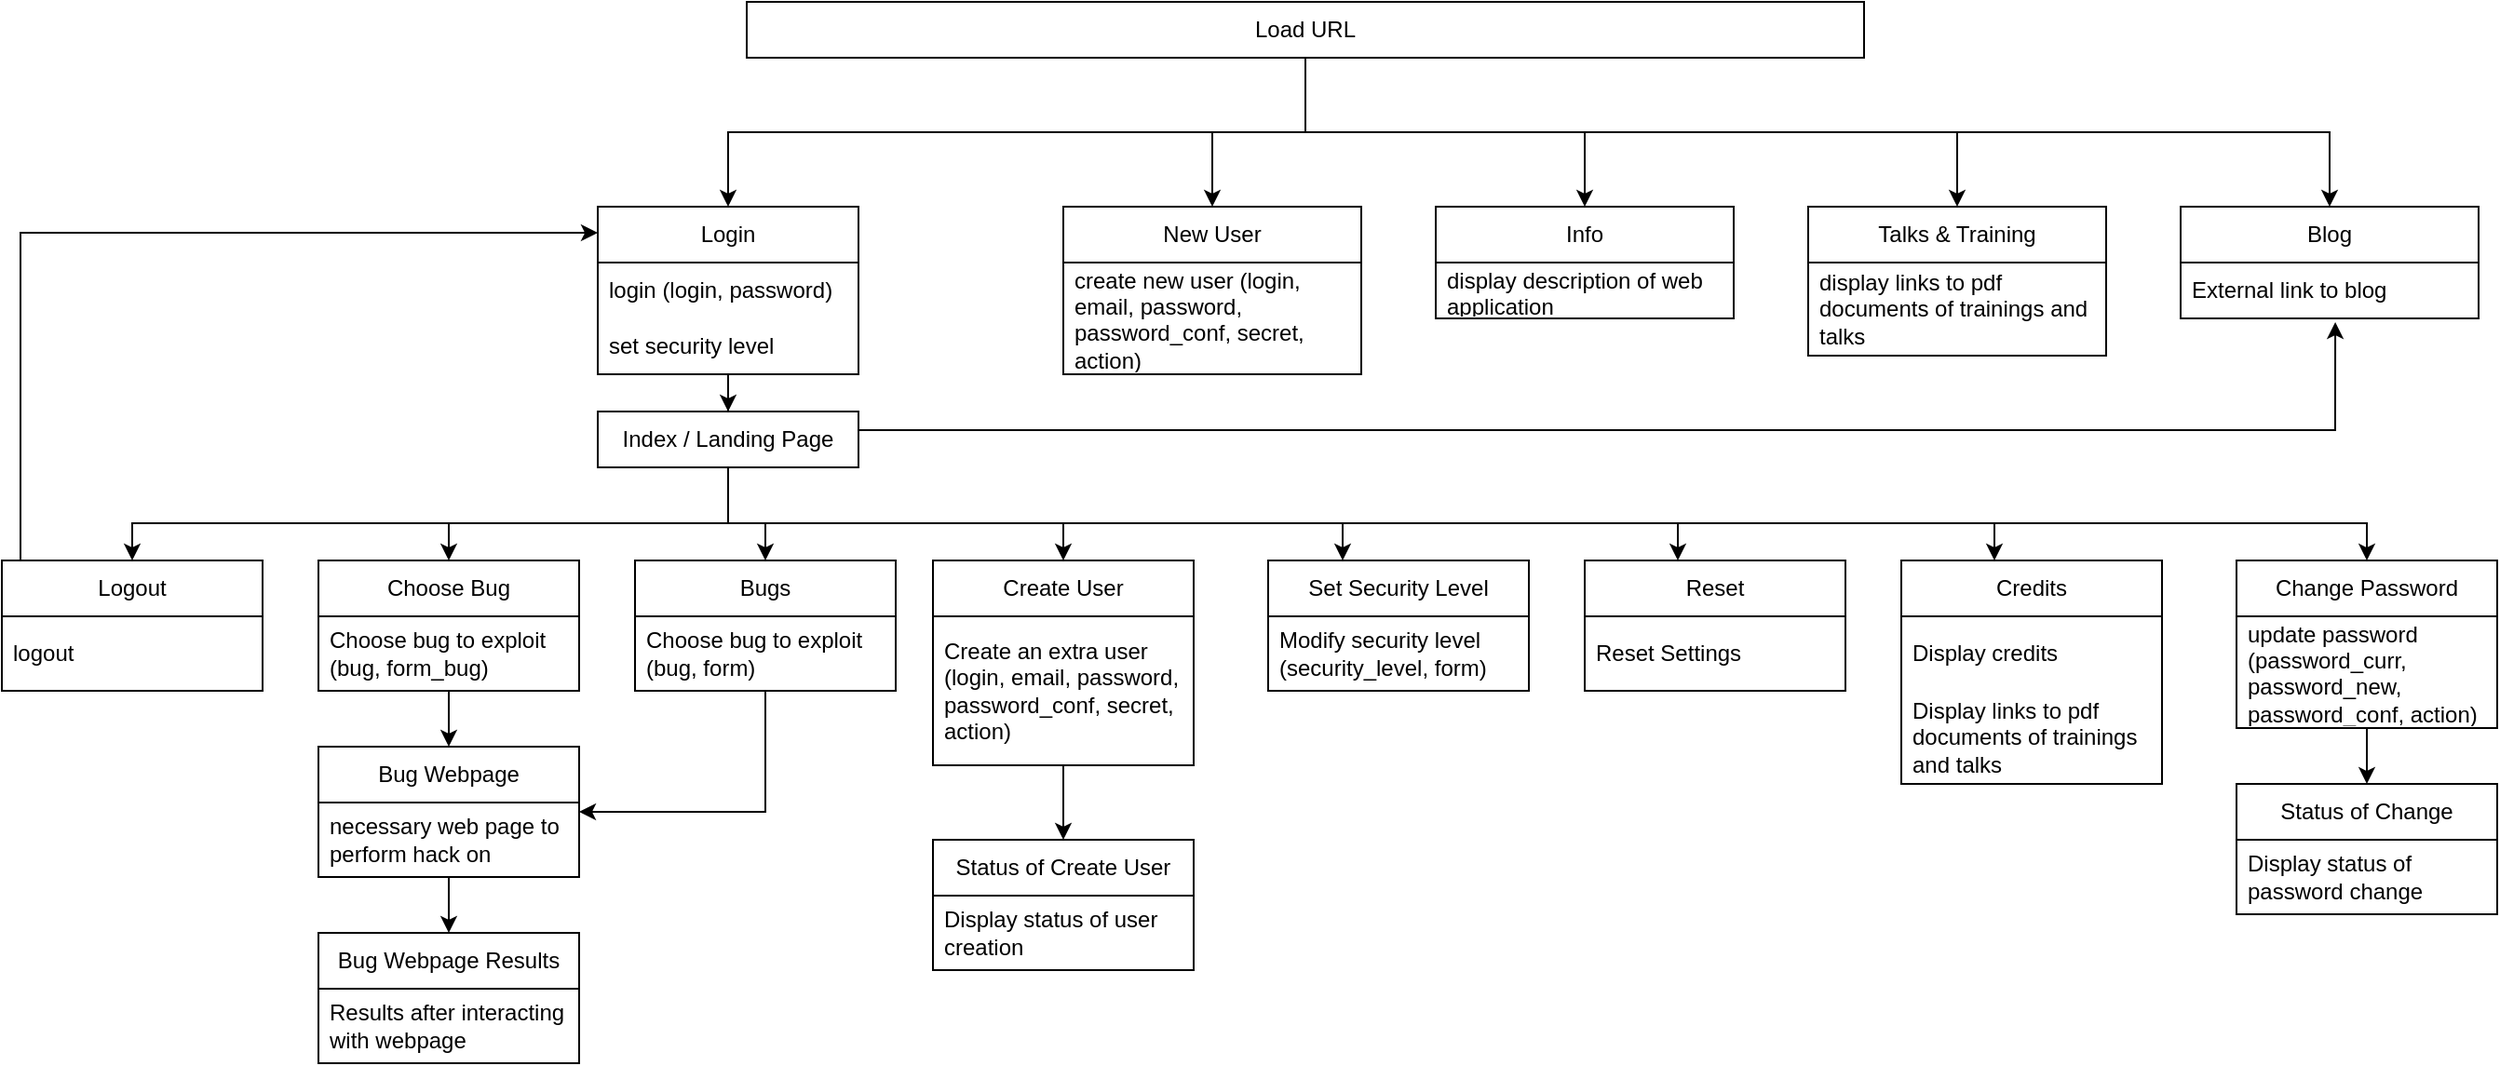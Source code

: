<mxfile version="23.1.4" type="google">
  <diagram name="Page-1" id="dHcFzqri0TYT8PuIeERV">
    <mxGraphModel grid="1" page="1" gridSize="10" guides="1" tooltips="1" connect="1" arrows="1" fold="1" pageScale="1" pageWidth="850" pageHeight="1100" math="0" shadow="0">
      <root>
        <mxCell id="0" />
        <mxCell id="1" parent="0" />
        <mxCell id="ZsHar_ET8EySAVlPUovQ-33" value="" style="edgeStyle=orthogonalEdgeStyle;rounded=0;orthogonalLoop=1;jettySize=auto;html=1;" edge="1" parent="1" source="ZsHar_ET8EySAVlPUovQ-5" target="ZsHar_ET8EySAVlPUovQ-32">
          <mxGeometry relative="1" as="geometry" />
        </mxCell>
        <mxCell id="ZsHar_ET8EySAVlPUovQ-5" value="Login" style="swimlane;fontStyle=0;childLayout=stackLayout;horizontal=1;startSize=30;horizontalStack=0;resizeParent=1;resizeParentMax=0;resizeLast=0;collapsible=1;marginBottom=0;whiteSpace=wrap;html=1;" vertex="1" parent="1">
          <mxGeometry x="30" y="160" width="140" height="90" as="geometry" />
        </mxCell>
        <mxCell id="ZsHar_ET8EySAVlPUovQ-6" value="login (login, password)" style="text;strokeColor=none;fillColor=none;align=left;verticalAlign=middle;spacingLeft=4;spacingRight=4;overflow=hidden;points=[[0,0.5],[1,0.5]];portConstraint=eastwest;rotatable=0;whiteSpace=wrap;html=1;" vertex="1" parent="ZsHar_ET8EySAVlPUovQ-5">
          <mxGeometry y="30" width="140" height="30" as="geometry" />
        </mxCell>
        <mxCell id="ZsHar_ET8EySAVlPUovQ-7" value="set security level" style="text;strokeColor=none;fillColor=none;align=left;verticalAlign=middle;spacingLeft=4;spacingRight=4;overflow=hidden;points=[[0,0.5],[1,0.5]];portConstraint=eastwest;rotatable=0;whiteSpace=wrap;html=1;" vertex="1" parent="ZsHar_ET8EySAVlPUovQ-5">
          <mxGeometry y="60" width="140" height="30" as="geometry" />
        </mxCell>
        <mxCell id="ZsHar_ET8EySAVlPUovQ-9" value="New User" style="swimlane;fontStyle=0;childLayout=stackLayout;horizontal=1;startSize=30;horizontalStack=0;resizeParent=1;resizeParentMax=0;resizeLast=0;collapsible=1;marginBottom=0;whiteSpace=wrap;html=1;" vertex="1" parent="1">
          <mxGeometry x="280" y="160" width="160" height="90" as="geometry" />
        </mxCell>
        <mxCell id="ZsHar_ET8EySAVlPUovQ-10" value="create new user (login, email, password, password_conf, secret, action)" style="text;strokeColor=none;fillColor=none;align=left;verticalAlign=middle;spacingLeft=4;spacingRight=4;overflow=hidden;points=[[0,0.5],[1,0.5]];portConstraint=eastwest;rotatable=0;whiteSpace=wrap;html=1;" vertex="1" parent="ZsHar_ET8EySAVlPUovQ-9">
          <mxGeometry y="30" width="160" height="60" as="geometry" />
        </mxCell>
        <mxCell id="ZsHar_ET8EySAVlPUovQ-13" style="edgeStyle=orthogonalEdgeStyle;rounded=0;orthogonalLoop=1;jettySize=auto;html=1;" edge="1" parent="1" source="ZsHar_ET8EySAVlPUovQ-12" target="ZsHar_ET8EySAVlPUovQ-5">
          <mxGeometry relative="1" as="geometry" />
        </mxCell>
        <mxCell id="ZsHar_ET8EySAVlPUovQ-14" style="edgeStyle=orthogonalEdgeStyle;rounded=0;orthogonalLoop=1;jettySize=auto;html=1;entryX=0.5;entryY=0;entryDx=0;entryDy=0;" edge="1" parent="1" source="ZsHar_ET8EySAVlPUovQ-12" target="ZsHar_ET8EySAVlPUovQ-9">
          <mxGeometry relative="1" as="geometry" />
        </mxCell>
        <mxCell id="ZsHar_ET8EySAVlPUovQ-17" style="edgeStyle=orthogonalEdgeStyle;rounded=0;orthogonalLoop=1;jettySize=auto;html=1;" edge="1" parent="1" source="ZsHar_ET8EySAVlPUovQ-12" target="ZsHar_ET8EySAVlPUovQ-15">
          <mxGeometry relative="1" as="geometry" />
        </mxCell>
        <mxCell id="ZsHar_ET8EySAVlPUovQ-20" style="edgeStyle=orthogonalEdgeStyle;rounded=0;orthogonalLoop=1;jettySize=auto;html=1;" edge="1" parent="1" source="ZsHar_ET8EySAVlPUovQ-12" target="ZsHar_ET8EySAVlPUovQ-18">
          <mxGeometry relative="1" as="geometry" />
        </mxCell>
        <mxCell id="ZsHar_ET8EySAVlPUovQ-42" style="edgeStyle=orthogonalEdgeStyle;rounded=0;orthogonalLoop=1;jettySize=auto;html=1;" edge="1" parent="1" source="ZsHar_ET8EySAVlPUovQ-12" target="ZsHar_ET8EySAVlPUovQ-40">
          <mxGeometry relative="1" as="geometry">
            <Array as="points">
              <mxPoint x="410" y="120" />
              <mxPoint x="960" y="120" />
            </Array>
          </mxGeometry>
        </mxCell>
        <mxCell id="ZsHar_ET8EySAVlPUovQ-12" value="Load URL" style="rounded=0;whiteSpace=wrap;html=1;" vertex="1" parent="1">
          <mxGeometry x="110" y="50" width="600" height="30" as="geometry" />
        </mxCell>
        <mxCell id="ZsHar_ET8EySAVlPUovQ-15" value="Info" style="swimlane;fontStyle=0;childLayout=stackLayout;horizontal=1;startSize=30;horizontalStack=0;resizeParent=1;resizeParentMax=0;resizeLast=0;collapsible=1;marginBottom=0;whiteSpace=wrap;html=1;" vertex="1" parent="1">
          <mxGeometry x="480" y="160" width="160" height="60" as="geometry" />
        </mxCell>
        <mxCell id="ZsHar_ET8EySAVlPUovQ-16" value="display description of web application" style="text;strokeColor=none;fillColor=none;align=left;verticalAlign=middle;spacingLeft=4;spacingRight=4;overflow=hidden;points=[[0,0.5],[1,0.5]];portConstraint=eastwest;rotatable=0;whiteSpace=wrap;html=1;" vertex="1" parent="ZsHar_ET8EySAVlPUovQ-15">
          <mxGeometry y="30" width="160" height="30" as="geometry" />
        </mxCell>
        <mxCell id="ZsHar_ET8EySAVlPUovQ-18" value="Talks &amp;amp; Training" style="swimlane;fontStyle=0;childLayout=stackLayout;horizontal=1;startSize=30;horizontalStack=0;resizeParent=1;resizeParentMax=0;resizeLast=0;collapsible=1;marginBottom=0;whiteSpace=wrap;html=1;" vertex="1" parent="1">
          <mxGeometry x="680" y="160" width="160" height="80" as="geometry" />
        </mxCell>
        <mxCell id="ZsHar_ET8EySAVlPUovQ-19" value="display links to pdf documents of trainings and talks" style="text;strokeColor=none;fillColor=none;align=left;verticalAlign=middle;spacingLeft=4;spacingRight=4;overflow=hidden;points=[[0,0.5],[1,0.5]];portConstraint=eastwest;rotatable=0;whiteSpace=wrap;html=1;" vertex="1" parent="ZsHar_ET8EySAVlPUovQ-18">
          <mxGeometry y="30" width="160" height="50" as="geometry" />
        </mxCell>
        <mxCell id="ZsHar_ET8EySAVlPUovQ-77" style="edgeStyle=orthogonalEdgeStyle;rounded=0;orthogonalLoop=1;jettySize=auto;html=1;entryX=1;entryY=0.5;entryDx=0;entryDy=0;" edge="1" parent="1" source="ZsHar_ET8EySAVlPUovQ-21" target="ZsHar_ET8EySAVlPUovQ-71">
          <mxGeometry relative="1" as="geometry">
            <Array as="points">
              <mxPoint x="120" y="485" />
            </Array>
          </mxGeometry>
        </mxCell>
        <mxCell id="ZsHar_ET8EySAVlPUovQ-21" value="Bugs" style="swimlane;fontStyle=0;childLayout=stackLayout;horizontal=1;startSize=30;horizontalStack=0;resizeParent=1;resizeParentMax=0;resizeLast=0;collapsible=1;marginBottom=0;whiteSpace=wrap;html=1;" vertex="1" parent="1">
          <mxGeometry x="50" y="350" width="140" height="70" as="geometry" />
        </mxCell>
        <mxCell id="ZsHar_ET8EySAVlPUovQ-22" value="Choose bug to exploit (bug, form)" style="text;strokeColor=none;fillColor=none;align=left;verticalAlign=middle;spacingLeft=4;spacingRight=4;overflow=hidden;points=[[0,0.5],[1,0.5]];portConstraint=eastwest;rotatable=0;whiteSpace=wrap;html=1;" vertex="1" parent="ZsHar_ET8EySAVlPUovQ-21">
          <mxGeometry y="30" width="140" height="40" as="geometry" />
        </mxCell>
        <mxCell id="ZsHar_ET8EySAVlPUovQ-67" style="edgeStyle=orthogonalEdgeStyle;rounded=0;orthogonalLoop=1;jettySize=auto;html=1;entryX=0.5;entryY=0;entryDx=0;entryDy=0;" edge="1" parent="1" source="ZsHar_ET8EySAVlPUovQ-25" target="ZsHar_ET8EySAVlPUovQ-65">
          <mxGeometry relative="1" as="geometry" />
        </mxCell>
        <mxCell id="ZsHar_ET8EySAVlPUovQ-25" value="Create User" style="swimlane;fontStyle=0;childLayout=stackLayout;horizontal=1;startSize=30;horizontalStack=0;resizeParent=1;resizeParentMax=0;resizeLast=0;collapsible=1;marginBottom=0;whiteSpace=wrap;html=1;" vertex="1" parent="1">
          <mxGeometry x="210" y="350" width="140" height="110" as="geometry" />
        </mxCell>
        <mxCell id="ZsHar_ET8EySAVlPUovQ-26" value="Create an extra user (login, email, password, password_conf, secret, action)" style="text;strokeColor=none;fillColor=none;align=left;verticalAlign=middle;spacingLeft=4;spacingRight=4;overflow=hidden;points=[[0,0.5],[1,0.5]];portConstraint=eastwest;rotatable=0;whiteSpace=wrap;html=1;" vertex="1" parent="ZsHar_ET8EySAVlPUovQ-25">
          <mxGeometry y="30" width="140" height="80" as="geometry" />
        </mxCell>
        <mxCell id="ZsHar_ET8EySAVlPUovQ-29" value="Set Security Level" style="swimlane;fontStyle=0;childLayout=stackLayout;horizontal=1;startSize=30;horizontalStack=0;resizeParent=1;resizeParentMax=0;resizeLast=0;collapsible=1;marginBottom=0;whiteSpace=wrap;html=1;" vertex="1" parent="1">
          <mxGeometry x="390" y="350" width="140" height="70" as="geometry" />
        </mxCell>
        <mxCell id="ZsHar_ET8EySAVlPUovQ-30" value="Modify security level (security_level, form)" style="text;strokeColor=none;fillColor=none;align=left;verticalAlign=middle;spacingLeft=4;spacingRight=4;overflow=hidden;points=[[0,0.5],[1,0.5]];portConstraint=eastwest;rotatable=0;whiteSpace=wrap;html=1;" vertex="1" parent="ZsHar_ET8EySAVlPUovQ-29">
          <mxGeometry y="30" width="140" height="40" as="geometry" />
        </mxCell>
        <mxCell id="ZsHar_ET8EySAVlPUovQ-36" style="edgeStyle=orthogonalEdgeStyle;rounded=0;orthogonalLoop=1;jettySize=auto;html=1;exitX=0.5;exitY=1;exitDx=0;exitDy=0;" edge="1" parent="1" source="ZsHar_ET8EySAVlPUovQ-32" target="ZsHar_ET8EySAVlPUovQ-29">
          <mxGeometry relative="1" as="geometry">
            <mxPoint x="300" y="300" as="sourcePoint" />
            <Array as="points">
              <mxPoint x="100" y="330" />
              <mxPoint x="430" y="330" />
            </Array>
          </mxGeometry>
        </mxCell>
        <mxCell id="ZsHar_ET8EySAVlPUovQ-39" style="edgeStyle=orthogonalEdgeStyle;rounded=0;orthogonalLoop=1;jettySize=auto;html=1;" edge="1" parent="1" target="ZsHar_ET8EySAVlPUovQ-37">
          <mxGeometry relative="1" as="geometry">
            <mxPoint x="100" y="300" as="sourcePoint" />
            <Array as="points">
              <mxPoint x="100" y="330" />
              <mxPoint x="610" y="330" />
            </Array>
          </mxGeometry>
        </mxCell>
        <mxCell id="ZsHar_ET8EySAVlPUovQ-43" style="edgeStyle=orthogonalEdgeStyle;rounded=0;orthogonalLoop=1;jettySize=auto;html=1;entryX=0.519;entryY=1.067;entryDx=0;entryDy=0;entryPerimeter=0;" edge="1" parent="1" source="ZsHar_ET8EySAVlPUovQ-32" target="ZsHar_ET8EySAVlPUovQ-41">
          <mxGeometry relative="1" as="geometry">
            <Array as="points">
              <mxPoint x="963" y="280" />
            </Array>
          </mxGeometry>
        </mxCell>
        <mxCell id="ZsHar_ET8EySAVlPUovQ-47" style="edgeStyle=orthogonalEdgeStyle;rounded=0;orthogonalLoop=1;jettySize=auto;html=1;exitX=0.5;exitY=1;exitDx=0;exitDy=0;" edge="1" parent="1" source="ZsHar_ET8EySAVlPUovQ-32" target="ZsHar_ET8EySAVlPUovQ-44">
          <mxGeometry relative="1" as="geometry">
            <mxPoint x="300" y="300" as="sourcePoint" />
            <Array as="points">
              <mxPoint x="100" y="330" />
              <mxPoint x="780" y="330" />
            </Array>
          </mxGeometry>
        </mxCell>
        <mxCell id="ZsHar_ET8EySAVlPUovQ-51" style="edgeStyle=orthogonalEdgeStyle;rounded=0;orthogonalLoop=1;jettySize=auto;html=1;entryX=0.5;entryY=0;entryDx=0;entryDy=0;" edge="1" parent="1" source="ZsHar_ET8EySAVlPUovQ-32" target="ZsHar_ET8EySAVlPUovQ-49">
          <mxGeometry relative="1" as="geometry">
            <Array as="points">
              <mxPoint x="100" y="330" />
              <mxPoint x="-220" y="330" />
            </Array>
          </mxGeometry>
        </mxCell>
        <mxCell id="ZsHar_ET8EySAVlPUovQ-54" style="edgeStyle=orthogonalEdgeStyle;rounded=0;orthogonalLoop=1;jettySize=auto;html=1;entryX=0.5;entryY=0;entryDx=0;entryDy=0;" edge="1" parent="1" source="ZsHar_ET8EySAVlPUovQ-32" target="ZsHar_ET8EySAVlPUovQ-21">
          <mxGeometry relative="1" as="geometry">
            <Array as="points">
              <mxPoint x="100" y="330" />
              <mxPoint x="120" y="330" />
            </Array>
          </mxGeometry>
        </mxCell>
        <mxCell id="ZsHar_ET8EySAVlPUovQ-55" style="edgeStyle=orthogonalEdgeStyle;rounded=0;orthogonalLoop=1;jettySize=auto;html=1;" edge="1" parent="1" source="ZsHar_ET8EySAVlPUovQ-32" target="ZsHar_ET8EySAVlPUovQ-25">
          <mxGeometry relative="1" as="geometry">
            <Array as="points">
              <mxPoint x="100" y="330" />
              <mxPoint x="280" y="330" />
            </Array>
          </mxGeometry>
        </mxCell>
        <mxCell id="ZsHar_ET8EySAVlPUovQ-58" style="edgeStyle=orthogonalEdgeStyle;rounded=0;orthogonalLoop=1;jettySize=auto;html=1;" edge="1" parent="1" source="ZsHar_ET8EySAVlPUovQ-32" target="ZsHar_ET8EySAVlPUovQ-56">
          <mxGeometry relative="1" as="geometry">
            <Array as="points">
              <mxPoint x="100" y="330" />
              <mxPoint x="980" y="330" />
            </Array>
          </mxGeometry>
        </mxCell>
        <mxCell id="ZsHar_ET8EySAVlPUovQ-70" style="edgeStyle=orthogonalEdgeStyle;rounded=0;orthogonalLoop=1;jettySize=auto;html=1;entryX=0.5;entryY=0;entryDx=0;entryDy=0;" edge="1" parent="1" source="ZsHar_ET8EySAVlPUovQ-32" target="ZsHar_ET8EySAVlPUovQ-68">
          <mxGeometry relative="1" as="geometry">
            <Array as="points">
              <mxPoint x="100" y="330" />
              <mxPoint x="-50" y="330" />
            </Array>
          </mxGeometry>
        </mxCell>
        <mxCell id="ZsHar_ET8EySAVlPUovQ-32" value="Index / Landing Page" style="rounded=0;whiteSpace=wrap;html=1;" vertex="1" parent="1">
          <mxGeometry x="30" y="270" width="140" height="30" as="geometry" />
        </mxCell>
        <mxCell id="ZsHar_ET8EySAVlPUovQ-37" value="Reset" style="swimlane;fontStyle=0;childLayout=stackLayout;horizontal=1;startSize=30;horizontalStack=0;resizeParent=1;resizeParentMax=0;resizeLast=0;collapsible=1;marginBottom=0;whiteSpace=wrap;html=1;" vertex="1" parent="1">
          <mxGeometry x="560" y="350" width="140" height="70" as="geometry" />
        </mxCell>
        <mxCell id="ZsHar_ET8EySAVlPUovQ-38" value="Reset Settings" style="text;strokeColor=none;fillColor=none;align=left;verticalAlign=middle;spacingLeft=4;spacingRight=4;overflow=hidden;points=[[0,0.5],[1,0.5]];portConstraint=eastwest;rotatable=0;whiteSpace=wrap;html=1;" vertex="1" parent="ZsHar_ET8EySAVlPUovQ-37">
          <mxGeometry y="30" width="140" height="40" as="geometry" />
        </mxCell>
        <mxCell id="ZsHar_ET8EySAVlPUovQ-40" value="Blog" style="swimlane;fontStyle=0;childLayout=stackLayout;horizontal=1;startSize=30;horizontalStack=0;resizeParent=1;resizeParentMax=0;resizeLast=0;collapsible=1;marginBottom=0;whiteSpace=wrap;html=1;" vertex="1" parent="1">
          <mxGeometry x="880" y="160" width="160" height="60" as="geometry" />
        </mxCell>
        <mxCell id="ZsHar_ET8EySAVlPUovQ-41" value="External link to blog" style="text;strokeColor=none;fillColor=none;align=left;verticalAlign=middle;spacingLeft=4;spacingRight=4;overflow=hidden;points=[[0,0.5],[1,0.5]];portConstraint=eastwest;rotatable=0;whiteSpace=wrap;html=1;" vertex="1" parent="ZsHar_ET8EySAVlPUovQ-40">
          <mxGeometry y="30" width="160" height="30" as="geometry" />
        </mxCell>
        <mxCell id="ZsHar_ET8EySAVlPUovQ-44" value="Credits" style="swimlane;fontStyle=0;childLayout=stackLayout;horizontal=1;startSize=30;horizontalStack=0;resizeParent=1;resizeParentMax=0;resizeLast=0;collapsible=1;marginBottom=0;whiteSpace=wrap;html=1;" vertex="1" parent="1">
          <mxGeometry x="730" y="350" width="140" height="120" as="geometry" />
        </mxCell>
        <mxCell id="ZsHar_ET8EySAVlPUovQ-45" value="Display credits" style="text;strokeColor=none;fillColor=none;align=left;verticalAlign=middle;spacingLeft=4;spacingRight=4;overflow=hidden;points=[[0,0.5],[1,0.5]];portConstraint=eastwest;rotatable=0;whiteSpace=wrap;html=1;" vertex="1" parent="ZsHar_ET8EySAVlPUovQ-44">
          <mxGeometry y="30" width="140" height="40" as="geometry" />
        </mxCell>
        <mxCell id="ZsHar_ET8EySAVlPUovQ-46" value="Display links to pdf documents of trainings and talks" style="text;strokeColor=none;fillColor=none;align=left;verticalAlign=middle;spacingLeft=4;spacingRight=4;overflow=hidden;points=[[0,0.5],[1,0.5]];portConstraint=eastwest;rotatable=0;whiteSpace=wrap;html=1;" vertex="1" parent="ZsHar_ET8EySAVlPUovQ-44">
          <mxGeometry y="70" width="140" height="50" as="geometry" />
        </mxCell>
        <mxCell id="ZsHar_ET8EySAVlPUovQ-49" value="Logout" style="swimlane;fontStyle=0;childLayout=stackLayout;horizontal=1;startSize=30;horizontalStack=0;resizeParent=1;resizeParentMax=0;resizeLast=0;collapsible=1;marginBottom=0;whiteSpace=wrap;html=1;" vertex="1" parent="1">
          <mxGeometry x="-290" y="350" width="140" height="70" as="geometry" />
        </mxCell>
        <mxCell id="ZsHar_ET8EySAVlPUovQ-50" value="logout" style="text;strokeColor=none;fillColor=none;align=left;verticalAlign=middle;spacingLeft=4;spacingRight=4;overflow=hidden;points=[[0,0.5],[1,0.5]];portConstraint=eastwest;rotatable=0;whiteSpace=wrap;html=1;" vertex="1" parent="ZsHar_ET8EySAVlPUovQ-49">
          <mxGeometry y="30" width="140" height="40" as="geometry" />
        </mxCell>
        <mxCell id="ZsHar_ET8EySAVlPUovQ-53" style="edgeStyle=orthogonalEdgeStyle;rounded=0;orthogonalLoop=1;jettySize=auto;html=1;entryX=0;entryY=0.156;entryDx=0;entryDy=0;entryPerimeter=0;" edge="1" parent="1" source="ZsHar_ET8EySAVlPUovQ-49" target="ZsHar_ET8EySAVlPUovQ-5">
          <mxGeometry relative="1" as="geometry">
            <Array as="points">
              <mxPoint x="-280" y="174" />
            </Array>
          </mxGeometry>
        </mxCell>
        <mxCell id="ZsHar_ET8EySAVlPUovQ-62" style="edgeStyle=orthogonalEdgeStyle;rounded=0;orthogonalLoop=1;jettySize=auto;html=1;entryX=0.5;entryY=0;entryDx=0;entryDy=0;" edge="1" parent="1" source="ZsHar_ET8EySAVlPUovQ-56" target="ZsHar_ET8EySAVlPUovQ-59">
          <mxGeometry relative="1" as="geometry" />
        </mxCell>
        <mxCell id="ZsHar_ET8EySAVlPUovQ-56" value="Change Password" style="swimlane;fontStyle=0;childLayout=stackLayout;horizontal=1;startSize=30;horizontalStack=0;resizeParent=1;resizeParentMax=0;resizeLast=0;collapsible=1;marginBottom=0;whiteSpace=wrap;html=1;" vertex="1" parent="1">
          <mxGeometry x="910" y="350" width="140" height="90" as="geometry" />
        </mxCell>
        <mxCell id="ZsHar_ET8EySAVlPUovQ-57" value="update password (password_curr, password_new, password_conf, action)" style="text;strokeColor=none;fillColor=none;align=left;verticalAlign=middle;spacingLeft=4;spacingRight=4;overflow=hidden;points=[[0,0.5],[1,0.5]];portConstraint=eastwest;rotatable=0;whiteSpace=wrap;html=1;" vertex="1" parent="ZsHar_ET8EySAVlPUovQ-56">
          <mxGeometry y="30" width="140" height="60" as="geometry" />
        </mxCell>
        <mxCell id="ZsHar_ET8EySAVlPUovQ-59" value="Status of Change" style="swimlane;fontStyle=0;childLayout=stackLayout;horizontal=1;startSize=30;horizontalStack=0;resizeParent=1;resizeParentMax=0;resizeLast=0;collapsible=1;marginBottom=0;whiteSpace=wrap;html=1;" vertex="1" parent="1">
          <mxGeometry x="910" y="470" width="140" height="70" as="geometry" />
        </mxCell>
        <mxCell id="ZsHar_ET8EySAVlPUovQ-60" value="Display status of password change" style="text;strokeColor=none;fillColor=none;align=left;verticalAlign=middle;spacingLeft=4;spacingRight=4;overflow=hidden;points=[[0,0.5],[1,0.5]];portConstraint=eastwest;rotatable=0;whiteSpace=wrap;html=1;" vertex="1" parent="ZsHar_ET8EySAVlPUovQ-59">
          <mxGeometry y="30" width="140" height="40" as="geometry" />
        </mxCell>
        <mxCell id="ZsHar_ET8EySAVlPUovQ-65" value="Status of Create User" style="swimlane;fontStyle=0;childLayout=stackLayout;horizontal=1;startSize=30;horizontalStack=0;resizeParent=1;resizeParentMax=0;resizeLast=0;collapsible=1;marginBottom=0;whiteSpace=wrap;html=1;" vertex="1" parent="1">
          <mxGeometry x="210" y="500" width="140" height="70" as="geometry" />
        </mxCell>
        <mxCell id="ZsHar_ET8EySAVlPUovQ-66" value="Display status of user creation" style="text;strokeColor=none;fillColor=none;align=left;verticalAlign=middle;spacingLeft=4;spacingRight=4;overflow=hidden;points=[[0,0.5],[1,0.5]];portConstraint=eastwest;rotatable=0;whiteSpace=wrap;html=1;" vertex="1" parent="ZsHar_ET8EySAVlPUovQ-65">
          <mxGeometry y="30" width="140" height="40" as="geometry" />
        </mxCell>
        <mxCell id="ZsHar_ET8EySAVlPUovQ-73" style="edgeStyle=orthogonalEdgeStyle;rounded=0;orthogonalLoop=1;jettySize=auto;html=1;entryX=0.5;entryY=0;entryDx=0;entryDy=0;" edge="1" parent="1" source="ZsHar_ET8EySAVlPUovQ-68" target="ZsHar_ET8EySAVlPUovQ-71">
          <mxGeometry relative="1" as="geometry" />
        </mxCell>
        <mxCell id="ZsHar_ET8EySAVlPUovQ-68" value="Choose Bug" style="swimlane;fontStyle=0;childLayout=stackLayout;horizontal=1;startSize=30;horizontalStack=0;resizeParent=1;resizeParentMax=0;resizeLast=0;collapsible=1;marginBottom=0;whiteSpace=wrap;html=1;" vertex="1" parent="1">
          <mxGeometry x="-120" y="350" width="140" height="70" as="geometry" />
        </mxCell>
        <mxCell id="ZsHar_ET8EySAVlPUovQ-69" value="Choose bug to exploit (bug, form_bug)" style="text;strokeColor=none;fillColor=none;align=left;verticalAlign=middle;spacingLeft=4;spacingRight=4;overflow=hidden;points=[[0,0.5],[1,0.5]];portConstraint=eastwest;rotatable=0;whiteSpace=wrap;html=1;" vertex="1" parent="ZsHar_ET8EySAVlPUovQ-68">
          <mxGeometry y="30" width="140" height="40" as="geometry" />
        </mxCell>
        <mxCell id="ZsHar_ET8EySAVlPUovQ-76" style="edgeStyle=orthogonalEdgeStyle;rounded=0;orthogonalLoop=1;jettySize=auto;html=1;entryX=0.5;entryY=0;entryDx=0;entryDy=0;" edge="1" parent="1" source="ZsHar_ET8EySAVlPUovQ-71" target="ZsHar_ET8EySAVlPUovQ-74">
          <mxGeometry relative="1" as="geometry" />
        </mxCell>
        <mxCell id="ZsHar_ET8EySAVlPUovQ-71" value="Bug Webpage" style="swimlane;fontStyle=0;childLayout=stackLayout;horizontal=1;startSize=30;horizontalStack=0;resizeParent=1;resizeParentMax=0;resizeLast=0;collapsible=1;marginBottom=0;whiteSpace=wrap;html=1;" vertex="1" parent="1">
          <mxGeometry x="-120" y="450" width="140" height="70" as="geometry" />
        </mxCell>
        <mxCell id="ZsHar_ET8EySAVlPUovQ-72" value="&lt;div&gt;necessary web page to perform hack on&lt;br&gt;&lt;/div&gt;" style="text;strokeColor=none;fillColor=none;align=left;verticalAlign=middle;spacingLeft=4;spacingRight=4;overflow=hidden;points=[[0,0.5],[1,0.5]];portConstraint=eastwest;rotatable=0;whiteSpace=wrap;html=1;" vertex="1" parent="ZsHar_ET8EySAVlPUovQ-71">
          <mxGeometry y="30" width="140" height="40" as="geometry" />
        </mxCell>
        <mxCell id="ZsHar_ET8EySAVlPUovQ-74" value="Bug Webpage Results" style="swimlane;fontStyle=0;childLayout=stackLayout;horizontal=1;startSize=30;horizontalStack=0;resizeParent=1;resizeParentMax=0;resizeLast=0;collapsible=1;marginBottom=0;whiteSpace=wrap;html=1;" vertex="1" parent="1">
          <mxGeometry x="-120" y="550" width="140" height="70" as="geometry" />
        </mxCell>
        <mxCell id="ZsHar_ET8EySAVlPUovQ-75" value="Results after interacting with webpage" style="text;strokeColor=none;fillColor=none;align=left;verticalAlign=middle;spacingLeft=4;spacingRight=4;overflow=hidden;points=[[0,0.5],[1,0.5]];portConstraint=eastwest;rotatable=0;whiteSpace=wrap;html=1;" vertex="1" parent="ZsHar_ET8EySAVlPUovQ-74">
          <mxGeometry y="30" width="140" height="40" as="geometry" />
        </mxCell>
      </root>
    </mxGraphModel>
  </diagram>
</mxfile>
